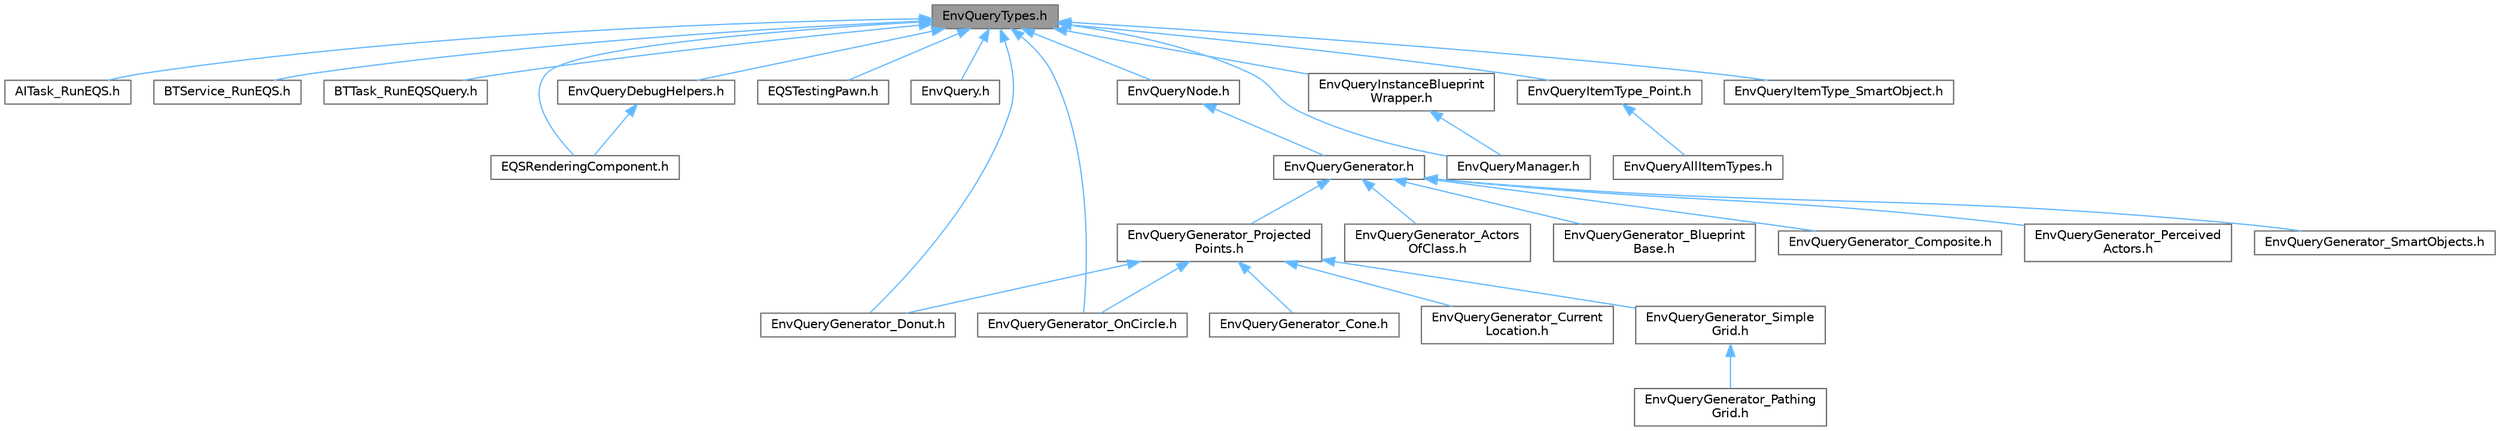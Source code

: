 digraph "EnvQueryTypes.h"
{
 // INTERACTIVE_SVG=YES
 // LATEX_PDF_SIZE
  bgcolor="transparent";
  edge [fontname=Helvetica,fontsize=10,labelfontname=Helvetica,labelfontsize=10];
  node [fontname=Helvetica,fontsize=10,shape=box,height=0.2,width=0.4];
  Node1 [id="Node000001",label="EnvQueryTypes.h",height=0.2,width=0.4,color="gray40", fillcolor="grey60", style="filled", fontcolor="black",tooltip=" "];
  Node1 -> Node2 [id="edge1_Node000001_Node000002",dir="back",color="steelblue1",style="solid",tooltip=" "];
  Node2 [id="Node000002",label="AITask_RunEQS.h",height=0.2,width=0.4,color="grey40", fillcolor="white", style="filled",URL="$d9/d9f/AITask__RunEQS_8h.html",tooltip=" "];
  Node1 -> Node3 [id="edge2_Node000001_Node000003",dir="back",color="steelblue1",style="solid",tooltip=" "];
  Node3 [id="Node000003",label="BTService_RunEQS.h",height=0.2,width=0.4,color="grey40", fillcolor="white", style="filled",URL="$d9/d8e/BTService__RunEQS_8h.html",tooltip=" "];
  Node1 -> Node4 [id="edge3_Node000001_Node000004",dir="back",color="steelblue1",style="solid",tooltip=" "];
  Node4 [id="Node000004",label="BTTask_RunEQSQuery.h",height=0.2,width=0.4,color="grey40", fillcolor="white", style="filled",URL="$d2/d3f/BTTask__RunEQSQuery_8h.html",tooltip=" "];
  Node1 -> Node5 [id="edge4_Node000001_Node000005",dir="back",color="steelblue1",style="solid",tooltip=" "];
  Node5 [id="Node000005",label="EQSRenderingComponent.h",height=0.2,width=0.4,color="grey40", fillcolor="white", style="filled",URL="$df/d63/EQSRenderingComponent_8h.html",tooltip=" "];
  Node1 -> Node6 [id="edge5_Node000001_Node000006",dir="back",color="steelblue1",style="solid",tooltip=" "];
  Node6 [id="Node000006",label="EQSTestingPawn.h",height=0.2,width=0.4,color="grey40", fillcolor="white", style="filled",URL="$de/d48/EQSTestingPawn_8h.html",tooltip=" "];
  Node1 -> Node7 [id="edge6_Node000001_Node000007",dir="back",color="steelblue1",style="solid",tooltip=" "];
  Node7 [id="Node000007",label="EnvQuery.h",height=0.2,width=0.4,color="grey40", fillcolor="white", style="filled",URL="$d2/d0f/EnvQuery_8h.html",tooltip=" "];
  Node1 -> Node8 [id="edge7_Node000001_Node000008",dir="back",color="steelblue1",style="solid",tooltip=" "];
  Node8 [id="Node000008",label="EnvQueryDebugHelpers.h",height=0.2,width=0.4,color="grey40", fillcolor="white", style="filled",URL="$de/dda/EnvQueryDebugHelpers_8h.html",tooltip=" "];
  Node8 -> Node5 [id="edge8_Node000008_Node000005",dir="back",color="steelblue1",style="solid",tooltip=" "];
  Node1 -> Node9 [id="edge9_Node000001_Node000009",dir="back",color="steelblue1",style="solid",tooltip=" "];
  Node9 [id="Node000009",label="EnvQueryGenerator_Donut.h",height=0.2,width=0.4,color="grey40", fillcolor="white", style="filled",URL="$d3/d40/EnvQueryGenerator__Donut_8h.html",tooltip=" "];
  Node1 -> Node10 [id="edge10_Node000001_Node000010",dir="back",color="steelblue1",style="solid",tooltip=" "];
  Node10 [id="Node000010",label="EnvQueryGenerator_OnCircle.h",height=0.2,width=0.4,color="grey40", fillcolor="white", style="filled",URL="$d5/de9/EnvQueryGenerator__OnCircle_8h.html",tooltip=" "];
  Node1 -> Node11 [id="edge11_Node000001_Node000011",dir="back",color="steelblue1",style="solid",tooltip=" "];
  Node11 [id="Node000011",label="EnvQueryInstanceBlueprint\lWrapper.h",height=0.2,width=0.4,color="grey40", fillcolor="white", style="filled",URL="$db/d41/EnvQueryInstanceBlueprintWrapper_8h.html",tooltip=" "];
  Node11 -> Node12 [id="edge12_Node000011_Node000012",dir="back",color="steelblue1",style="solid",tooltip=" "];
  Node12 [id="Node000012",label="EnvQueryManager.h",height=0.2,width=0.4,color="grey40", fillcolor="white", style="filled",URL="$d1/db4/EnvQueryManager_8h.html",tooltip=" "];
  Node1 -> Node13 [id="edge13_Node000001_Node000013",dir="back",color="steelblue1",style="solid",tooltip=" "];
  Node13 [id="Node000013",label="EnvQueryItemType_Point.h",height=0.2,width=0.4,color="grey40", fillcolor="white", style="filled",URL="$d7/d08/EnvQueryItemType__Point_8h.html",tooltip=" "];
  Node13 -> Node14 [id="edge14_Node000013_Node000014",dir="back",color="steelblue1",style="solid",tooltip=" "];
  Node14 [id="Node000014",label="EnvQueryAllItemTypes.h",height=0.2,width=0.4,color="grey40", fillcolor="white", style="filled",URL="$dc/d2c/EnvQueryAllItemTypes_8h.html",tooltip=" "];
  Node1 -> Node15 [id="edge15_Node000001_Node000015",dir="back",color="steelblue1",style="solid",tooltip=" "];
  Node15 [id="Node000015",label="EnvQueryItemType_SmartObject.h",height=0.2,width=0.4,color="grey40", fillcolor="white", style="filled",URL="$db/db1/EnvQueryItemType__SmartObject_8h.html",tooltip=" "];
  Node1 -> Node12 [id="edge16_Node000001_Node000012",dir="back",color="steelblue1",style="solid",tooltip=" "];
  Node1 -> Node16 [id="edge17_Node000001_Node000016",dir="back",color="steelblue1",style="solid",tooltip=" "];
  Node16 [id="Node000016",label="EnvQueryNode.h",height=0.2,width=0.4,color="grey40", fillcolor="white", style="filled",URL="$d4/d38/EnvQueryNode_8h.html",tooltip=" "];
  Node16 -> Node17 [id="edge18_Node000016_Node000017",dir="back",color="steelblue1",style="solid",tooltip=" "];
  Node17 [id="Node000017",label="EnvQueryGenerator.h",height=0.2,width=0.4,color="grey40", fillcolor="white", style="filled",URL="$de/dd9/EnvQueryGenerator_8h.html",tooltip=" "];
  Node17 -> Node18 [id="edge19_Node000017_Node000018",dir="back",color="steelblue1",style="solid",tooltip=" "];
  Node18 [id="Node000018",label="EnvQueryGenerator_Actors\lOfClass.h",height=0.2,width=0.4,color="grey40", fillcolor="white", style="filled",URL="$d7/d2e/EnvQueryGenerator__ActorsOfClass_8h.html",tooltip=" "];
  Node17 -> Node19 [id="edge20_Node000017_Node000019",dir="back",color="steelblue1",style="solid",tooltip=" "];
  Node19 [id="Node000019",label="EnvQueryGenerator_Blueprint\lBase.h",height=0.2,width=0.4,color="grey40", fillcolor="white", style="filled",URL="$d8/d51/EnvQueryGenerator__BlueprintBase_8h.html",tooltip=" "];
  Node17 -> Node20 [id="edge21_Node000017_Node000020",dir="back",color="steelblue1",style="solid",tooltip=" "];
  Node20 [id="Node000020",label="EnvQueryGenerator_Composite.h",height=0.2,width=0.4,color="grey40", fillcolor="white", style="filled",URL="$db/dbe/EnvQueryGenerator__Composite_8h.html",tooltip=" "];
  Node17 -> Node21 [id="edge22_Node000017_Node000021",dir="back",color="steelblue1",style="solid",tooltip=" "];
  Node21 [id="Node000021",label="EnvQueryGenerator_Perceived\lActors.h",height=0.2,width=0.4,color="grey40", fillcolor="white", style="filled",URL="$db/d42/EnvQueryGenerator__PerceivedActors_8h.html",tooltip=" "];
  Node17 -> Node22 [id="edge23_Node000017_Node000022",dir="back",color="steelblue1",style="solid",tooltip=" "];
  Node22 [id="Node000022",label="EnvQueryGenerator_Projected\lPoints.h",height=0.2,width=0.4,color="grey40", fillcolor="white", style="filled",URL="$d6/dc9/EnvQueryGenerator__ProjectedPoints_8h.html",tooltip=" "];
  Node22 -> Node23 [id="edge24_Node000022_Node000023",dir="back",color="steelblue1",style="solid",tooltip=" "];
  Node23 [id="Node000023",label="EnvQueryGenerator_Cone.h",height=0.2,width=0.4,color="grey40", fillcolor="white", style="filled",URL="$d5/deb/EnvQueryGenerator__Cone_8h.html",tooltip=" "];
  Node22 -> Node24 [id="edge25_Node000022_Node000024",dir="back",color="steelblue1",style="solid",tooltip=" "];
  Node24 [id="Node000024",label="EnvQueryGenerator_Current\lLocation.h",height=0.2,width=0.4,color="grey40", fillcolor="white", style="filled",URL="$d7/d77/EnvQueryGenerator__CurrentLocation_8h.html",tooltip=" "];
  Node22 -> Node9 [id="edge26_Node000022_Node000009",dir="back",color="steelblue1",style="solid",tooltip=" "];
  Node22 -> Node10 [id="edge27_Node000022_Node000010",dir="back",color="steelblue1",style="solid",tooltip=" "];
  Node22 -> Node25 [id="edge28_Node000022_Node000025",dir="back",color="steelblue1",style="solid",tooltip=" "];
  Node25 [id="Node000025",label="EnvQueryGenerator_Simple\lGrid.h",height=0.2,width=0.4,color="grey40", fillcolor="white", style="filled",URL="$d9/d65/EnvQueryGenerator__SimpleGrid_8h.html",tooltip=" "];
  Node25 -> Node26 [id="edge29_Node000025_Node000026",dir="back",color="steelblue1",style="solid",tooltip=" "];
  Node26 [id="Node000026",label="EnvQueryGenerator_Pathing\lGrid.h",height=0.2,width=0.4,color="grey40", fillcolor="white", style="filled",URL="$d5/dd8/EnvQueryGenerator__PathingGrid_8h.html",tooltip=" "];
  Node17 -> Node27 [id="edge30_Node000017_Node000027",dir="back",color="steelblue1",style="solid",tooltip=" "];
  Node27 [id="Node000027",label="EnvQueryGenerator_SmartObjects.h",height=0.2,width=0.4,color="grey40", fillcolor="white", style="filled",URL="$d6/dae/EnvQueryGenerator__SmartObjects_8h.html",tooltip=" "];
}

